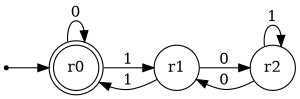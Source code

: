 digraph finite_state_machine {
    rankdir=LR;
    size="2,5"

    node [shape = doublecircle]; r0;
    node [shape = point ]; qi

    node [shape = circle];
    qi -> r0;
    r0  -> r0 [ label = "0" ];
    r0  -> r1 [ label = "1" ];
    r1  -> r0 [ label = "1" ];
    r1  -> r2 [ label = "0" ];
    r2  -> r2 [ label = "1" ];
    r2  -> r1 [ label = "0" ];
}
